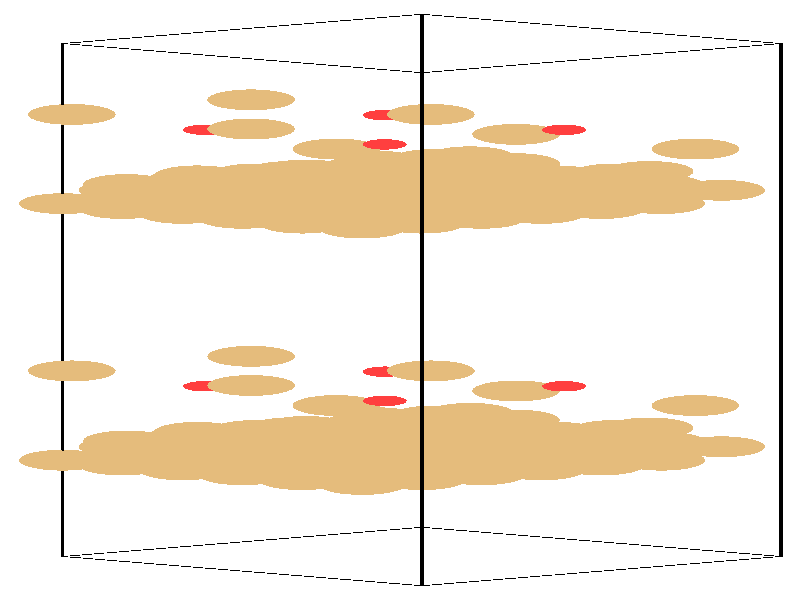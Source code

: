 #include "colors.inc"
#include "finish.inc"

global_settings {assumed_gamma 1 max_trace_level 6}
background {color White}
camera {orthographic
  right -24.13*x up 76.08*y
  direction 1.00*z
  location <0,0,50.00> look_at <0,0,0>}
light_source {<  2.00,   3.00,  40.00> color White
  area_light <0.70, 0, 0>, <0, 0.70, 0>, 3, 3
  adaptive 1 jitter}

#declare simple = finish {phong 0.7}
#declare pale = finish {ambient .5 diffuse .85 roughness .001 specular 0.200 }
#declare intermediate = finish {ambient 0.3 diffuse 0.6 specular 0.10 roughness 0.04 }
#declare vmd = finish {ambient .0 diffuse .65 phong 0.1 phong_size 40. specular 0.500 }
#declare jmol = finish {ambient .2 diffuse .6 specular 1 roughness .001 metallic}
#declare ase2 = finish {ambient 0.05 brilliance 3 diffuse 0.6 metallic specular 0.70 roughness 0.04 reflection 0.15}
#declare ase3 = finish {ambient .15 brilliance 2 diffuse .6 metallic specular 1. roughness .001 reflection .0}
#declare glass = finish {ambient .05 diffuse .3 specular 1. roughness .001}
#declare glass2 = finish {ambient .0 diffuse .3 specular 1. reflection .25 roughness .001}
#declare Rcell = 0.050;
#declare Rbond = 0.100;

#macro atom(LOC, R, COL, TRANS, FIN)
  sphere{LOC, R texture{pigment{color COL transmit TRANS} finish{FIN}}}
#end
#macro constrain(LOC, R, COL, TRANS FIN)
union{torus{R, Rcell rotate 45*z texture{pigment{color COL transmit TRANS} finish{FIN}}}
      torus{R, Rcell rotate -45*z texture{pigment{color COL transmit TRANS} finish{FIN}}}
      translate LOC}
#end

cylinder {<-10.17, -32.52, -33.83>, <  0.66, -36.23, -23.65>, Rcell pigment {Black}}
cylinder {<  0.66, -28.82, -44.00>, < 11.49, -32.52, -33.83>, Rcell pigment {Black}}
cylinder {<  0.66,  36.23, -20.33>, < 11.49,  32.52, -10.15>, Rcell pigment {Black}}
cylinder {<-10.17,  32.52, -10.15>, <  0.66,  28.82,   0.03>, Rcell pigment {Black}}
cylinder {<-10.17, -32.52, -33.83>, <  0.66, -28.82, -44.00>, Rcell pigment {Black}}
cylinder {<  0.66, -36.23, -23.65>, < 11.49, -32.52, -33.83>, Rcell pigment {Black}}
cylinder {<  0.66,  28.82,   0.03>, < 11.49,  32.52, -10.15>, Rcell pigment {Black}}
cylinder {<-10.17,  32.52, -10.15>, <  0.66,  36.23, -20.33>, Rcell pigment {Black}}
cylinder {<-10.17, -32.52, -33.83>, <-10.17,  32.52, -10.15>, Rcell pigment {Black}}
cylinder {<  0.66, -36.23, -23.65>, <  0.66,  28.82,   0.03>, Rcell pigment {Black}}
cylinder {< 11.49, -32.52, -33.83>, < 11.49,  32.52, -10.15>, Rcell pigment {Black}}
cylinder {<  0.66, -28.82, -44.00>, <  0.66,  36.23, -20.33>, Rcell pigment {Black}}
atom(<-10.17, -20.31, -29.38>, 1.32, rgb <0.78, 0.50, 0.20>, 0.0, ase3) // #0 
atom(< -8.37, -20.92, -27.68>, 1.32, rgb <0.78, 0.50, 0.20>, 0.0, ase3) // #1 
atom(< -6.56, -21.54, -25.99>, 1.32, rgb <0.78, 0.50, 0.20>, 0.0, ase3) // #2 
atom(< -8.37, -19.69, -31.08>, 1.32, rgb <0.78, 0.50, 0.20>, 0.0, ase3) // #3 
atom(< -6.56, -20.31, -29.38>, 1.32, rgb <0.78, 0.50, 0.20>, 0.0, ase3) // #4 
atom(< -4.76, -20.92, -27.68>, 1.32, rgb <0.78, 0.50, 0.20>, 0.0, ase3) // #5 
atom(< -6.56, -19.07, -32.77>, 1.32, rgb <0.78, 0.50, 0.20>, 0.0, ase3) // #6 
atom(< -4.76, -19.69, -31.08>, 1.32, rgb <0.78, 0.50, 0.20>, 0.0, ase3) // #7 
atom(< -2.95, -20.31, -29.38>, 1.32, rgb <0.78, 0.50, 0.20>, 0.0, ase3) // #8 
atom(< -8.37, -18.61, -28.76>, 1.32, rgb <0.78, 0.50, 0.20>, 0.0, ase3) // #9 
atom(< -6.56, -19.23, -27.07>, 1.32, rgb <0.78, 0.50, 0.20>, 0.0, ase3) // #10 
atom(< -4.76, -19.85, -25.37>, 1.32, rgb <0.78, 0.50, 0.20>, 0.0, ase3) // #11 
atom(< -6.56, -17.99, -30.46>, 1.32, rgb <0.78, 0.50, 0.20>, 0.0, ase3) // #12 
atom(< -4.76, -18.61, -28.76>, 1.32, rgb <0.78, 0.50, 0.20>, 0.0, ase3) // #13 
atom(< -2.95, -19.23, -27.07>, 1.32, rgb <0.78, 0.50, 0.20>, 0.0, ase3) // #14 
atom(< -4.76, -17.38, -32.15>, 1.32, rgb <0.78, 0.50, 0.20>, 0.0, ase3) // #15 
atom(< -2.95, -17.99, -30.46>, 1.32, rgb <0.78, 0.50, 0.20>, 0.0, ase3) // #16 
atom(< -1.14, -18.61, -28.76>, 1.32, rgb <0.78, 0.50, 0.20>, 0.0, ase3) // #17 
atom(<  8.91, -13.38, -24.69>, 1.32, rgb <0.78, 0.50, 0.20>, 0.0, ase3) // #18 
atom(< -8.24, -17.88, -26.59>, 1.32, rgb <0.78, 0.50, 0.20>, 0.0, ase3) // #19 
atom(< -6.34, -17.33, -25.00>, 1.32, rgb <0.78, 0.50, 0.20>, 0.0, ase3) // #20 
atom(<  1.04, -18.41, -20.17>, 1.32, rgb <0.78, 0.50, 0.20>, 0.0, ase3) // #21 
atom(< -6.11, -16.78, -27.82>, 1.32, rgb <0.78, 0.50, 0.20>, 0.0, ase3) // #22 
atom(< -4.87, -18.20, -26.82>, 1.32, rgb <0.78, 0.50, 0.20>, 0.0, ase3) // #23 
atom(< -4.49,  -7.14, -30.22>, 1.32, rgb <0.78, 0.50, 0.20>, 0.0, ase3) // #24 
atom(< -3.54, -16.38, -29.39>, 1.32, rgb <0.78, 0.50, 0.20>, 0.0, ase3) // #25 
atom(< -3.30, -16.22, -26.89>, 1.32, rgb <0.78, 0.50, 0.20>, 0.0, ase3) // #26 
atom(< -0.46,  -9.09, -26.78>, 0.66, rgb <1.00, 0.05, 0.05>, 0.0, ase3) // #27 
atom(<  0.34, -19.31, -24.06>, 0.76, rgb <0.56, 0.56, 0.56>, 0.0, ase3) // #28 
atom(<-10.17,  12.22, -17.54>, 1.32, rgb <0.78, 0.50, 0.20>, 0.0, ase3) // #29 
atom(< -8.37,  11.60, -15.85>, 1.32, rgb <0.78, 0.50, 0.20>, 0.0, ase3) // #30 
atom(< -6.56,  10.98, -14.15>, 1.32, rgb <0.78, 0.50, 0.20>, 0.0, ase3) // #31 
atom(< -8.37,  12.83, -19.24>, 1.32, rgb <0.78, 0.50, 0.20>, 0.0, ase3) // #32 
atom(< -6.56,  12.22, -17.54>, 1.32, rgb <0.78, 0.50, 0.20>, 0.0, ase3) // #33 
atom(< -4.76,  11.60, -15.85>, 1.32, rgb <0.78, 0.50, 0.20>, 0.0, ase3) // #34 
atom(< -6.56,  13.45, -20.93>, 1.32, rgb <0.78, 0.50, 0.20>, 0.0, ase3) // #35 
atom(< -4.76,  12.83, -19.24>, 1.32, rgb <0.78, 0.50, 0.20>, 0.0, ase3) // #36 
atom(< -2.95,  12.22, -17.54>, 1.32, rgb <0.78, 0.50, 0.20>, 0.0, ase3) // #37 
atom(< -8.37,  13.91, -16.92>, 1.32, rgb <0.78, 0.50, 0.20>, 0.0, ase3) // #38 
atom(< -6.56,  13.29, -15.23>, 1.32, rgb <0.78, 0.50, 0.20>, 0.0, ase3) // #39 
atom(< -4.76,  12.68, -13.53>, 1.32, rgb <0.78, 0.50, 0.20>, 0.0, ase3) // #40 
atom(< -6.56,  14.53, -18.62>, 1.32, rgb <0.78, 0.50, 0.20>, 0.0, ase3) // #41 
atom(< -4.76,  13.91, -16.92>, 1.32, rgb <0.78, 0.50, 0.20>, 0.0, ase3) // #42 
atom(< -2.95,  13.29, -15.23>, 1.32, rgb <0.78, 0.50, 0.20>, 0.0, ase3) // #43 
atom(< -4.76,  15.15, -20.32>, 1.32, rgb <0.78, 0.50, 0.20>, 0.0, ase3) // #44 
atom(< -2.95,  14.53, -18.62>, 1.32, rgb <0.78, 0.50, 0.20>, 0.0, ase3) // #45 
atom(< -1.14,  13.91, -16.92>, 1.32, rgb <0.78, 0.50, 0.20>, 0.0, ase3) // #46 
atom(<  8.91,  19.14, -12.85>, 1.32, rgb <0.78, 0.50, 0.20>, 0.0, ase3) // #47 
atom(< -8.24,  14.64, -14.75>, 1.32, rgb <0.78, 0.50, 0.20>, 0.0, ase3) // #48 
atom(< -6.34,  15.19, -13.16>, 1.32, rgb <0.78, 0.50, 0.20>, 0.0, ase3) // #49 
atom(<  1.04,  14.12,  -8.33>, 1.32, rgb <0.78, 0.50, 0.20>, 0.0, ase3) // #50 
atom(< -6.11,  15.74, -15.98>, 1.32, rgb <0.78, 0.50, 0.20>, 0.0, ase3) // #51 
atom(< -4.87,  14.32, -14.98>, 1.32, rgb <0.78, 0.50, 0.20>, 0.0, ase3) // #52 
atom(< -4.49,  25.38, -18.39>, 1.32, rgb <0.78, 0.50, 0.20>, 0.0, ase3) // #53 
atom(< -3.54,  16.14, -17.55>, 1.32, rgb <0.78, 0.50, 0.20>, 0.0, ase3) // #54 
atom(< -3.30,  16.30, -15.05>, 1.32, rgb <0.78, 0.50, 0.20>, 0.0, ase3) // #55 
atom(< -0.46,  23.44, -14.95>, 0.66, rgb <1.00, 0.05, 0.05>, 0.0, ase3) // #56 
atom(<  0.34,  13.21, -12.22>, 0.76, rgb <0.56, 0.56, 0.56>, 0.0, ase3) // #57 
atom(< -4.76, -18.45, -34.47>, 1.32, rgb <0.78, 0.50, 0.20>, 0.0, ase3) // #58 
atom(< -2.95, -19.07, -32.77>, 1.32, rgb <0.78, 0.50, 0.20>, 0.0, ase3) // #59 
atom(< -1.15, -19.69, -31.08>, 1.32, rgb <0.78, 0.50, 0.20>, 0.0, ase3) // #60 
atom(< -2.95, -17.84, -36.16>, 1.32, rgb <0.78, 0.50, 0.20>, 0.0, ase3) // #61 
atom(< -1.15, -18.45, -34.47>, 1.32, rgb <0.78, 0.50, 0.20>, 0.0, ase3) // #62 
atom(<  0.66, -19.07, -32.77>, 1.32, rgb <0.78, 0.50, 0.20>, 0.0, ase3) // #63 
atom(< -1.15, -17.22, -37.86>, 1.32, rgb <0.78, 0.50, 0.20>, 0.0, ase3) // #64 
atom(<  0.66, -17.84, -36.16>, 1.32, rgb <0.78, 0.50, 0.20>, 0.0, ase3) // #65 
atom(<  2.46, -18.45, -34.47>, 1.32, rgb <0.78, 0.50, 0.20>, 0.0, ase3) // #66 
atom(< -2.95, -16.76, -33.85>, 1.32, rgb <0.78, 0.50, 0.20>, 0.0, ase3) // #67 
atom(< -1.15, -17.38, -32.15>, 1.32, rgb <0.78, 0.50, 0.20>, 0.0, ase3) // #68 
atom(<  0.66, -17.99, -30.46>, 1.32, rgb <0.78, 0.50, 0.20>, 0.0, ase3) // #69 
atom(< -1.15, -16.14, -35.55>, 1.32, rgb <0.78, 0.50, 0.20>, 0.0, ase3) // #70 
atom(<  0.66, -16.76, -33.85>, 1.32, rgb <0.78, 0.50, 0.20>, 0.0, ase3) // #71 
atom(<  2.46, -17.38, -32.15>, 1.32, rgb <0.78, 0.50, 0.20>, 0.0, ase3) // #72 
atom(<  0.66, -15.52, -37.24>, 1.32, rgb <0.78, 0.50, 0.20>, 0.0, ase3) // #73 
atom(<  2.46, -16.14, -35.55>, 1.32, rgb <0.78, 0.50, 0.20>, 0.0, ase3) // #74 
atom(<  4.27, -16.76, -33.85>, 1.32, rgb <0.78, 0.50, 0.20>, 0.0, ase3) // #75 
atom(<  3.50, -15.23, -19.60>, 1.32, rgb <0.78, 0.50, 0.20>, 0.0, ase3) // #76 
atom(< -2.83, -16.03, -31.68>, 1.32, rgb <0.78, 0.50, 0.20>, 0.0, ase3) // #77 
atom(< -0.92, -15.48, -30.09>, 1.32, rgb <0.78, 0.50, 0.20>, 0.0, ase3) // #78 
atom(<  6.45, -16.55, -25.26>, 1.32, rgb <0.78, 0.50, 0.20>, 0.0, ase3) // #79 
atom(< -0.69, -14.93, -32.91>, 1.32, rgb <0.78, 0.50, 0.20>, 0.0, ase3) // #80 
atom(<  0.54, -16.35, -31.90>, 1.32, rgb <0.78, 0.50, 0.20>, 0.0, ase3) // #81 
atom(< -9.90,  -8.99, -25.13>, 1.32, rgb <0.78, 0.50, 0.20>, 0.0, ase3) // #82 
atom(<  1.88, -14.53, -34.48>, 1.32, rgb <0.78, 0.50, 0.20>, 0.0, ase3) // #83 
atom(<  2.12, -14.37, -31.98>, 1.32, rgb <0.78, 0.50, 0.20>, 0.0, ase3) // #84 
atom(< -5.88, -10.94, -21.70>, 0.66, rgb <1.00, 0.05, 0.05>, 0.0, ase3) // #85 
atom(<  5.76, -17.46, -29.15>, 0.76, rgb <0.56, 0.56, 0.56>, 0.0, ase3) // #86 
atom(< -4.76,  14.07, -22.63>, 1.32, rgb <0.78, 0.50, 0.20>, 0.0, ase3) // #87 
atom(< -2.95,  13.45, -20.93>, 1.32, rgb <0.78, 0.50, 0.20>, 0.0, ase3) // #88 
atom(< -1.15,  12.83, -19.24>, 1.32, rgb <0.78, 0.50, 0.20>, 0.0, ase3) // #89 
atom(< -2.95,  14.69, -24.33>, 1.32, rgb <0.78, 0.50, 0.20>, 0.0, ase3) // #90 
atom(< -1.15,  14.07, -22.63>, 1.32, rgb <0.78, 0.50, 0.20>, 0.0, ase3) // #91 
atom(<  0.66,  13.45, -20.93>, 1.32, rgb <0.78, 0.50, 0.20>, 0.0, ase3) // #92 
atom(< -1.15,  15.30, -26.02>, 1.32, rgb <0.78, 0.50, 0.20>, 0.0, ase3) // #93 
atom(<  0.66,  14.69, -24.33>, 1.32, rgb <0.78, 0.50, 0.20>, 0.0, ase3) // #94 
atom(<  2.46,  14.07, -22.63>, 1.32, rgb <0.78, 0.50, 0.20>, 0.0, ase3) // #95 
atom(< -2.95,  15.76, -22.01>, 1.32, rgb <0.78, 0.50, 0.20>, 0.0, ase3) // #96 
atom(< -1.15,  15.15, -20.32>, 1.32, rgb <0.78, 0.50, 0.20>, 0.0, ase3) // #97 
atom(<  0.66,  14.53, -18.62>, 1.32, rgb <0.78, 0.50, 0.20>, 0.0, ase3) // #98 
atom(< -1.15,  16.38, -23.71>, 1.32, rgb <0.78, 0.50, 0.20>, 0.0, ase3) // #99 
atom(<  0.66,  15.76, -22.01>, 1.32, rgb <0.78, 0.50, 0.20>, 0.0, ase3) // #100 
atom(<  2.46,  15.15, -20.32>, 1.32, rgb <0.78, 0.50, 0.20>, 0.0, ase3) // #101 
atom(<  0.66,  17.00, -25.41>, 1.32, rgb <0.78, 0.50, 0.20>, 0.0, ase3) // #102 
atom(<  2.46,  16.38, -23.71>, 1.32, rgb <0.78, 0.50, 0.20>, 0.0, ase3) // #103 
atom(<  4.27,  15.76, -22.01>, 1.32, rgb <0.78, 0.50, 0.20>, 0.0, ase3) // #104 
atom(<  3.50,  17.29,  -7.77>, 1.32, rgb <0.78, 0.50, 0.20>, 0.0, ase3) // #105 
atom(< -2.83,  16.49, -19.84>, 1.32, rgb <0.78, 0.50, 0.20>, 0.0, ase3) // #106 
atom(< -0.92,  17.04, -18.25>, 1.32, rgb <0.78, 0.50, 0.20>, 0.0, ase3) // #107 
atom(<  6.45,  15.97, -13.42>, 1.32, rgb <0.78, 0.50, 0.20>, 0.0, ase3) // #108 
atom(< -0.69,  17.60, -21.07>, 1.32, rgb <0.78, 0.50, 0.20>, 0.0, ase3) // #109 
atom(<  0.54,  16.18, -20.07>, 1.32, rgb <0.78, 0.50, 0.20>, 0.0, ase3) // #110 
atom(< -9.90,  23.53, -13.30>, 1.32, rgb <0.78, 0.50, 0.20>, 0.0, ase3) // #111 
atom(<  1.88,  17.99, -22.64>, 1.32, rgb <0.78, 0.50, 0.20>, 0.0, ase3) // #112 
atom(<  2.12,  18.16, -20.14>, 1.32, rgb <0.78, 0.50, 0.20>, 0.0, ase3) // #113 
atom(< -5.88,  21.58,  -9.86>, 0.66, rgb <1.00, 0.05, 0.05>, 0.0, ase3) // #114 
atom(<  5.76,  15.06, -17.31>, 0.76, rgb <0.56, 0.56, 0.56>, 0.0, ase3) // #115 
atom(< -4.76, -22.16, -24.29>, 1.32, rgb <0.78, 0.50, 0.20>, 0.0, ase3) // #116 
atom(< -2.95, -22.78, -22.59>, 1.32, rgb <0.78, 0.50, 0.20>, 0.0, ase3) // #117 
atom(< -1.14, -23.39, -20.90>, 1.32, rgb <0.78, 0.50, 0.20>, 0.0, ase3) // #118 
atom(< -2.95, -21.54, -25.99>, 1.32, rgb <0.78, 0.50, 0.20>, 0.0, ase3) // #119 
atom(< -1.15, -22.16, -24.29>, 1.32, rgb <0.78, 0.50, 0.20>, 0.0, ase3) // #120 
atom(<  0.66, -22.78, -22.59>, 1.32, rgb <0.78, 0.50, 0.20>, 0.0, ase3) // #121 
atom(< -1.15, -20.92, -27.68>, 1.32, rgb <0.78, 0.50, 0.20>, 0.0, ase3) // #122 
atom(<  0.66, -21.54, -25.99>, 1.32, rgb <0.78, 0.50, 0.20>, 0.0, ase3) // #123 
atom(<  2.46, -22.16, -24.29>, 1.32, rgb <0.78, 0.50, 0.20>, 0.0, ase3) // #124 
atom(< -2.95, -20.46, -23.67>, 1.32, rgb <0.78, 0.50, 0.20>, 0.0, ase3) // #125 
atom(< -1.15, -21.08, -21.98>, 1.32, rgb <0.78, 0.50, 0.20>, 0.0, ase3) // #126 
atom(<  0.66, -21.70, -20.28>, 1.32, rgb <0.78, 0.50, 0.20>, 0.0, ase3) // #127 
atom(< -1.15, -19.85, -25.37>, 1.32, rgb <0.78, 0.50, 0.20>, 0.0, ase3) // #128 
atom(<  0.66, -20.46, -23.67>, 1.32, rgb <0.78, 0.50, 0.20>, 0.0, ase3) // #129 
atom(<  2.46, -21.08, -21.98>, 1.32, rgb <0.78, 0.50, 0.20>, 0.0, ase3) // #130 
atom(<  0.66, -19.23, -27.07>, 1.32, rgb <0.78, 0.50, 0.20>, 0.0, ase3) // #131 
atom(<  2.46, -19.85, -25.37>, 1.32, rgb <0.78, 0.50, 0.20>, 0.0, ase3) // #132 
atom(<  4.27, -20.46, -23.67>, 1.32, rgb <0.78, 0.50, 0.20>, 0.0, ase3) // #133 
atom(<  3.50, -11.53, -29.78>, 1.32, rgb <0.78, 0.50, 0.20>, 0.0, ase3) // #134 
atom(< -2.83, -19.73, -21.50>, 1.32, rgb <0.78, 0.50, 0.20>, 0.0, ase3) // #135 
atom(< -0.92, -19.18, -19.91>, 1.32, rgb <0.78, 0.50, 0.20>, 0.0, ase3) // #136 
atom(< -4.38, -16.55, -25.26>, 1.32, rgb <0.78, 0.50, 0.20>, 0.0, ase3) // #137 
atom(< -0.69, -18.63, -22.73>, 1.32, rgb <0.78, 0.50, 0.20>, 0.0, ase3) // #138 
atom(<  0.54, -20.05, -21.73>, 1.32, rgb <0.78, 0.50, 0.20>, 0.0, ase3) // #139 
atom(<  0.93,  -8.99, -25.13>, 1.32, rgb <0.78, 0.50, 0.20>, 0.0, ase3) // #140 
atom(<  1.88, -18.23, -24.30>, 1.32, rgb <0.78, 0.50, 0.20>, 0.0, ase3) // #141 
atom(<  2.12, -18.07, -21.80>, 1.32, rgb <0.78, 0.50, 0.20>, 0.0, ase3) // #142 
atom(<  4.95, -10.94, -21.70>, 0.66, rgb <1.00, 0.05, 0.05>, 0.0, ase3) // #143 
atom(< -5.07, -17.46, -29.15>, 0.76, rgb <0.56, 0.56, 0.56>, 0.0, ase3) // #144 
atom(< -4.76,  10.36, -12.45>, 1.32, rgb <0.78, 0.50, 0.20>, 0.0, ase3) // #145 
atom(< -2.95,   9.75, -10.76>, 1.32, rgb <0.78, 0.50, 0.20>, 0.0, ase3) // #146 
atom(< -1.14,   9.13,  -9.06>, 1.32, rgb <0.78, 0.50, 0.20>, 0.0, ase3) // #147 
atom(< -2.95,  10.98, -14.15>, 1.32, rgb <0.78, 0.50, 0.20>, 0.0, ase3) // #148 
atom(< -1.15,  10.36, -12.45>, 1.32, rgb <0.78, 0.50, 0.20>, 0.0, ase3) // #149 
atom(<  0.66,   9.75, -10.76>, 1.32, rgb <0.78, 0.50, 0.20>, 0.0, ase3) // #150 
atom(< -1.15,  11.60, -15.85>, 1.32, rgb <0.78, 0.50, 0.20>, 0.0, ase3) // #151 
atom(<  0.66,  10.98, -14.15>, 1.32, rgb <0.78, 0.50, 0.20>, 0.0, ase3) // #152 
atom(<  2.46,  10.36, -12.45>, 1.32, rgb <0.78, 0.50, 0.20>, 0.0, ase3) // #153 
atom(< -2.95,  12.06, -11.84>, 1.32, rgb <0.78, 0.50, 0.20>, 0.0, ase3) // #154 
atom(< -1.15,  11.44, -10.14>, 1.32, rgb <0.78, 0.50, 0.20>, 0.0, ase3) // #155 
atom(<  0.66,  10.83,  -8.44>, 1.32, rgb <0.78, 0.50, 0.20>, 0.0, ase3) // #156 
atom(< -1.15,  12.68, -13.53>, 1.32, rgb <0.78, 0.50, 0.20>, 0.0, ase3) // #157 
atom(<  0.66,  12.06, -11.84>, 1.32, rgb <0.78, 0.50, 0.20>, 0.0, ase3) // #158 
atom(<  2.46,  11.44, -10.14>, 1.32, rgb <0.78, 0.50, 0.20>, 0.0, ase3) // #159 
atom(<  0.66,  13.29, -15.23>, 1.32, rgb <0.78, 0.50, 0.20>, 0.0, ase3) // #160 
atom(<  2.46,  12.68, -13.53>, 1.32, rgb <0.78, 0.50, 0.20>, 0.0, ase3) // #161 
atom(<  4.27,  12.06, -11.84>, 1.32, rgb <0.78, 0.50, 0.20>, 0.0, ase3) // #162 
atom(<  3.50,  21.00, -17.94>, 1.32, rgb <0.78, 0.50, 0.20>, 0.0, ase3) // #163 
atom(< -2.83,  12.79,  -9.66>, 1.32, rgb <0.78, 0.50, 0.20>, 0.0, ase3) // #164 
atom(< -0.92,  13.34,  -8.07>, 1.32, rgb <0.78, 0.50, 0.20>, 0.0, ase3) // #165 
atom(< -4.38,  15.97, -13.42>, 1.32, rgb <0.78, 0.50, 0.20>, 0.0, ase3) // #166 
atom(< -0.69,  13.89, -10.89>, 1.32, rgb <0.78, 0.50, 0.20>, 0.0, ase3) // #167 
atom(<  0.54,  12.47,  -9.89>, 1.32, rgb <0.78, 0.50, 0.20>, 0.0, ase3) // #168 
atom(<  0.93,  23.53, -13.30>, 1.32, rgb <0.78, 0.50, 0.20>, 0.0, ase3) // #169 
atom(<  1.88,  14.29, -12.46>, 1.32, rgb <0.78, 0.50, 0.20>, 0.0, ase3) // #170 
atom(<  2.12,  14.45,  -9.96>, 1.32, rgb <0.78, 0.50, 0.20>, 0.0, ase3) // #171 
atom(<  4.95,  21.58,  -9.86>, 0.66, rgb <1.00, 0.05, 0.05>, 0.0, ase3) // #172 
atom(< -5.07,  15.06, -17.31>, 0.76, rgb <0.56, 0.56, 0.56>, 0.0, ase3) // #173 
atom(<  0.66, -20.31, -29.38>, 1.32, rgb <0.78, 0.50, 0.20>, 0.0, ase3) // #174 
atom(<  2.46, -20.92, -27.68>, 1.32, rgb <0.78, 0.50, 0.20>, 0.0, ase3) // #175 
atom(<  4.27, -21.54, -25.99>, 1.32, rgb <0.78, 0.50, 0.20>, 0.0, ase3) // #176 
atom(<  2.46, -19.69, -31.08>, 1.32, rgb <0.78, 0.50, 0.20>, 0.0, ase3) // #177 
atom(<  4.27, -20.31, -29.38>, 1.32, rgb <0.78, 0.50, 0.20>, 0.0, ase3) // #178 
atom(<  6.07, -20.92, -27.68>, 1.32, rgb <0.78, 0.50, 0.20>, 0.0, ase3) // #179 
atom(<  4.27, -19.07, -32.77>, 1.32, rgb <0.78, 0.50, 0.20>, 0.0, ase3) // #180 
atom(<  6.07, -19.69, -31.08>, 1.32, rgb <0.78, 0.50, 0.20>, 0.0, ase3) // #181 
atom(<  7.88, -20.31, -29.38>, 1.32, rgb <0.78, 0.50, 0.20>, 0.0, ase3) // #182 
atom(<  2.46, -18.61, -28.76>, 1.32, rgb <0.78, 0.50, 0.20>, 0.0, ase3) // #183 
atom(<  4.27, -19.23, -27.07>, 1.32, rgb <0.78, 0.50, 0.20>, 0.0, ase3) // #184 
atom(<  6.07, -19.85, -25.37>, 1.32, rgb <0.78, 0.50, 0.20>, 0.0, ase3) // #185 
atom(<  4.27, -17.99, -30.46>, 1.32, rgb <0.78, 0.50, 0.20>, 0.0, ase3) // #186 
atom(<  6.07, -18.61, -28.76>, 1.32, rgb <0.78, 0.50, 0.20>, 0.0, ase3) // #187 
atom(<  7.88, -19.23, -27.07>, 1.32, rgb <0.78, 0.50, 0.20>, 0.0, ase3) // #188 
atom(<  6.07, -17.38, -32.15>, 1.32, rgb <0.78, 0.50, 0.20>, 0.0, ase3) // #189 
atom(<  7.88, -17.99, -30.46>, 1.32, rgb <0.78, 0.50, 0.20>, 0.0, ase3) // #190 
atom(<  9.69, -18.61, -28.76>, 1.32, rgb <0.78, 0.50, 0.20>, 0.0, ase3) // #191 
atom(< -1.92, -13.38, -24.69>, 1.32, rgb <0.78, 0.50, 0.20>, 0.0, ase3) // #192 
atom(<  2.59, -17.88, -26.59>, 1.32, rgb <0.78, 0.50, 0.20>, 0.0, ase3) // #193 
atom(<  4.49, -17.33, -25.00>, 1.32, rgb <0.78, 0.50, 0.20>, 0.0, ase3) // #194 
atom(<  1.04, -14.70, -30.35>, 1.32, rgb <0.78, 0.50, 0.20>, 0.0, ase3) // #195 
atom(<  4.72, -16.78, -27.82>, 1.32, rgb <0.78, 0.50, 0.20>, 0.0, ase3) // #196 
atom(<  5.96, -18.20, -26.82>, 1.32, rgb <0.78, 0.50, 0.20>, 0.0, ase3) // #197 
atom(< -4.49, -10.84, -20.05>, 1.32, rgb <0.78, 0.50, 0.20>, 0.0, ase3) // #198 
atom(<  7.29, -16.38, -29.39>, 1.32, rgb <0.78, 0.50, 0.20>, 0.0, ase3) // #199 
atom(<  7.53, -16.22, -26.89>, 1.32, rgb <0.78, 0.50, 0.20>, 0.0, ase3) // #200 
atom(< -0.46, -12.79, -16.61>, 0.66, rgb <1.00, 0.05, 0.05>, 0.0, ase3) // #201 
atom(<  0.34, -15.61, -34.23>, 0.76, rgb <0.56, 0.56, 0.56>, 0.0, ase3) // #202 
atom(<  0.66,  12.22, -17.54>, 1.32, rgb <0.78, 0.50, 0.20>, 0.0, ase3) // #203 
atom(<  2.46,  11.60, -15.85>, 1.32, rgb <0.78, 0.50, 0.20>, 0.0, ase3) // #204 
atom(<  4.27,  10.98, -14.15>, 1.32, rgb <0.78, 0.50, 0.20>, 0.0, ase3) // #205 
atom(<  2.46,  12.83, -19.24>, 1.32, rgb <0.78, 0.50, 0.20>, 0.0, ase3) // #206 
atom(<  4.27,  12.22, -17.54>, 1.32, rgb <0.78, 0.50, 0.20>, 0.0, ase3) // #207 
atom(<  6.07,  11.60, -15.85>, 1.32, rgb <0.78, 0.50, 0.20>, 0.0, ase3) // #208 
atom(<  4.27,  13.45, -20.93>, 1.32, rgb <0.78, 0.50, 0.20>, 0.0, ase3) // #209 
atom(<  6.07,  12.83, -19.24>, 1.32, rgb <0.78, 0.50, 0.20>, 0.0, ase3) // #210 
atom(<  7.88,  12.22, -17.54>, 1.32, rgb <0.78, 0.50, 0.20>, 0.0, ase3) // #211 
atom(<  2.46,  13.91, -16.92>, 1.32, rgb <0.78, 0.50, 0.20>, 0.0, ase3) // #212 
atom(<  4.27,  13.29, -15.23>, 1.32, rgb <0.78, 0.50, 0.20>, 0.0, ase3) // #213 
atom(<  6.07,  12.68, -13.53>, 1.32, rgb <0.78, 0.50, 0.20>, 0.0, ase3) // #214 
atom(<  4.27,  14.53, -18.62>, 1.32, rgb <0.78, 0.50, 0.20>, 0.0, ase3) // #215 
atom(<  6.07,  13.91, -16.92>, 1.32, rgb <0.78, 0.50, 0.20>, 0.0, ase3) // #216 
atom(<  7.88,  13.29, -15.23>, 1.32, rgb <0.78, 0.50, 0.20>, 0.0, ase3) // #217 
atom(<  6.07,  15.15, -20.32>, 1.32, rgb <0.78, 0.50, 0.20>, 0.0, ase3) // #218 
atom(<  7.88,  14.53, -18.62>, 1.32, rgb <0.78, 0.50, 0.20>, 0.0, ase3) // #219 
atom(<  9.69,  13.91, -16.92>, 1.32, rgb <0.78, 0.50, 0.20>, 0.0, ase3) // #220 
atom(< -1.92,  19.14, -12.85>, 1.32, rgb <0.78, 0.50, 0.20>, 0.0, ase3) // #221 
atom(<  2.59,  14.64, -14.75>, 1.32, rgb <0.78, 0.50, 0.20>, 0.0, ase3) // #222 
atom(<  4.49,  15.19, -13.16>, 1.32, rgb <0.78, 0.50, 0.20>, 0.0, ase3) // #223 
atom(<  1.04,  17.82, -18.51>, 1.32, rgb <0.78, 0.50, 0.20>, 0.0, ase3) // #224 
atom(<  4.72,  15.74, -15.98>, 1.32, rgb <0.78, 0.50, 0.20>, 0.0, ase3) // #225 
atom(<  5.96,  14.32, -14.98>, 1.32, rgb <0.78, 0.50, 0.20>, 0.0, ase3) // #226 
atom(< -4.49,  21.68,  -8.21>, 1.32, rgb <0.78, 0.50, 0.20>, 0.0, ase3) // #227 
atom(<  7.29,  16.14, -17.55>, 1.32, rgb <0.78, 0.50, 0.20>, 0.0, ase3) // #228 
atom(<  7.53,  16.30, -15.05>, 1.32, rgb <0.78, 0.50, 0.20>, 0.0, ase3) // #229 
atom(< -0.46,  19.73,  -4.77>, 0.66, rgb <1.00, 0.05, 0.05>, 0.0, ase3) // #230 
atom(<  0.34,  16.92, -22.40>, 0.76, rgb <0.56, 0.56, 0.56>, 0.0, ase3) // #231 
